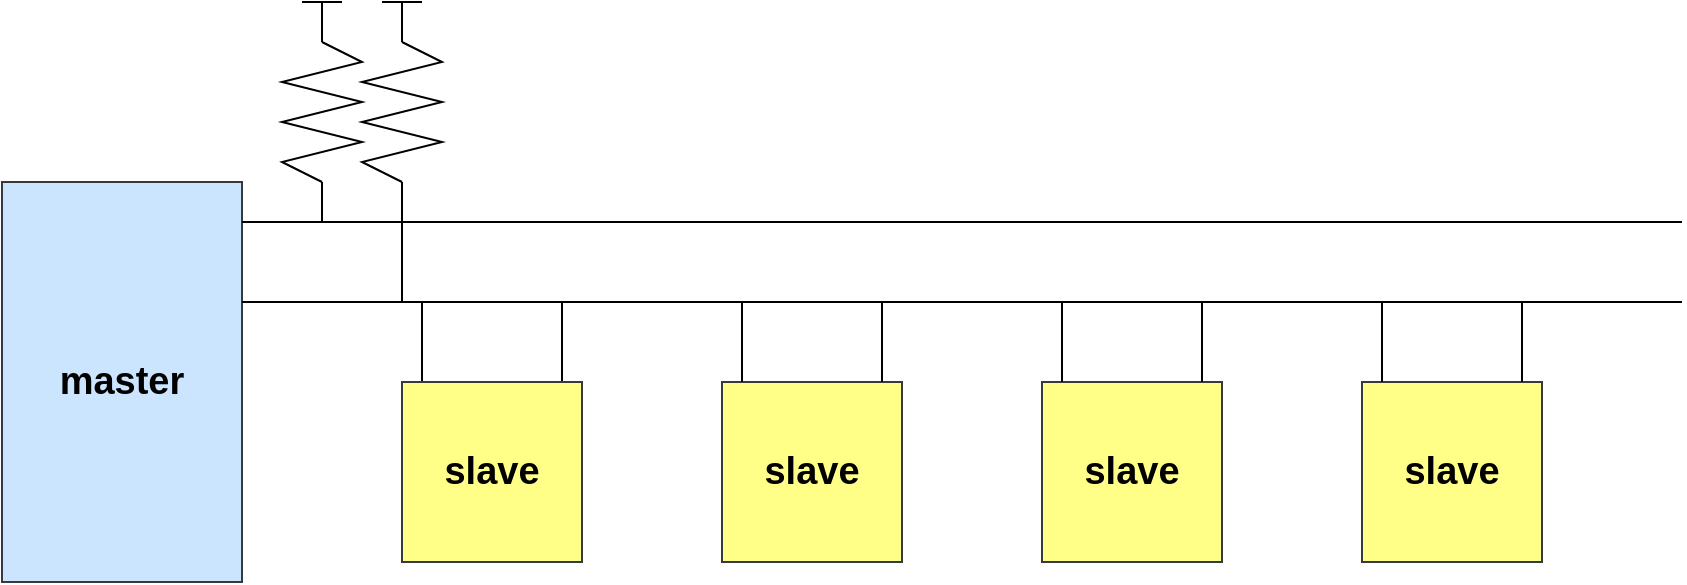 <mxfile version="26.2.15">
  <diagram name="페이지-1" id="JpDxuPcupZUE0C_uZybA">
    <mxGraphModel dx="1363" dy="1031" grid="1" gridSize="10" guides="1" tooltips="1" connect="1" arrows="1" fold="1" page="1" pageScale="1" pageWidth="1169" pageHeight="827" math="0" shadow="0">
      <root>
        <mxCell id="0" />
        <mxCell id="1" parent="0" />
        <mxCell id="MuzUKZ14kpq1M0nQAfaq-3" value="master" style="rounded=0;whiteSpace=wrap;html=1;fontSize=19;fontStyle=1;points=[[0,0,0,0,0],[0,0.25,0,0,0],[0,0.5,0,0,0],[0,0.75,0,0,0],[0,1,0,0,0],[0.25,0,0,0,0],[0.25,1,0,0,0],[0.5,0,0,0,0],[0.5,1,0,0,0],[0.75,0,0,0,0],[0.75,1,0,0,0],[1,0,0,0,0],[1,0.1,0,0,0],[1,0.3,0,0,0],[1,0.75,0,0,0],[1,1,0,0,0]];fillColor=#cce5ff;strokeColor=#36393d;" vertex="1" parent="1">
          <mxGeometry x="80" y="240" width="120" height="200" as="geometry" />
        </mxCell>
        <mxCell id="MuzUKZ14kpq1M0nQAfaq-6" value="slave" style="rounded=0;whiteSpace=wrap;html=1;fontSize=19;fontStyle=1;fillColor=#ffff88;strokeColor=#36393d;" vertex="1" parent="1">
          <mxGeometry x="440" y="340" width="90" height="90" as="geometry" />
        </mxCell>
        <mxCell id="MuzUKZ14kpq1M0nQAfaq-9" value="" style="endArrow=none;html=1;rounded=0;exitX=1;exitY=0.1;exitDx=0;exitDy=0;exitPerimeter=0;" edge="1" parent="1" source="MuzUKZ14kpq1M0nQAfaq-3">
          <mxGeometry width="50" height="50" relative="1" as="geometry">
            <mxPoint x="270" y="260" as="sourcePoint" />
            <mxPoint x="920" y="260" as="targetPoint" />
          </mxGeometry>
        </mxCell>
        <mxCell id="MuzUKZ14kpq1M0nQAfaq-10" value="" style="endArrow=none;html=1;rounded=0;exitX=1;exitY=0.3;exitDx=0;exitDy=0;exitPerimeter=0;" edge="1" parent="1" source="MuzUKZ14kpq1M0nQAfaq-3">
          <mxGeometry width="50" height="50" relative="1" as="geometry">
            <mxPoint x="210" y="270" as="sourcePoint" />
            <mxPoint x="920" y="300" as="targetPoint" />
          </mxGeometry>
        </mxCell>
        <mxCell id="MuzUKZ14kpq1M0nQAfaq-13" value="" style="endArrow=none;html=1;rounded=0;" edge="1" parent="1">
          <mxGeometry width="50" height="50" relative="1" as="geometry">
            <mxPoint x="240" y="260" as="sourcePoint" />
            <mxPoint x="240" y="240" as="targetPoint" />
          </mxGeometry>
        </mxCell>
        <mxCell id="MuzUKZ14kpq1M0nQAfaq-14" value="" style="endArrow=none;html=1;rounded=0;" edge="1" parent="1">
          <mxGeometry width="50" height="50" relative="1" as="geometry">
            <mxPoint x="280" y="300" as="sourcePoint" />
            <mxPoint x="280" y="240" as="targetPoint" />
          </mxGeometry>
        </mxCell>
        <mxCell id="MuzUKZ14kpq1M0nQAfaq-16" value="" style="edgeStyle=none;orthogonalLoop=1;jettySize=auto;html=1;rounded=0;endArrow=none;startFill=0;" edge="1" parent="1">
          <mxGeometry width="80" relative="1" as="geometry">
            <mxPoint x="240" y="170" as="sourcePoint" />
            <mxPoint x="240" y="240" as="targetPoint" />
            <Array as="points">
              <mxPoint x="260" y="180" />
              <mxPoint x="220" y="190" />
              <mxPoint x="260" y="200" />
              <mxPoint x="220" y="210" />
              <mxPoint x="260" y="220" />
              <mxPoint x="220" y="230" />
            </Array>
          </mxGeometry>
        </mxCell>
        <mxCell id="MuzUKZ14kpq1M0nQAfaq-17" value="" style="edgeStyle=none;orthogonalLoop=1;jettySize=auto;html=1;rounded=0;endArrow=none;startFill=0;" edge="1" parent="1">
          <mxGeometry width="80" relative="1" as="geometry">
            <mxPoint x="280" y="170" as="sourcePoint" />
            <mxPoint x="280" y="240" as="targetPoint" />
            <Array as="points">
              <mxPoint x="300" y="180" />
              <mxPoint x="260" y="190" />
              <mxPoint x="300" y="200" />
              <mxPoint x="260" y="210" />
              <mxPoint x="300" y="220" />
              <mxPoint x="260" y="230" />
            </Array>
          </mxGeometry>
        </mxCell>
        <mxCell id="MuzUKZ14kpq1M0nQAfaq-18" value="" style="endArrow=none;html=1;rounded=0;" edge="1" parent="1">
          <mxGeometry width="50" height="50" relative="1" as="geometry">
            <mxPoint x="240" y="170" as="sourcePoint" />
            <mxPoint x="240" y="150" as="targetPoint" />
          </mxGeometry>
        </mxCell>
        <mxCell id="MuzUKZ14kpq1M0nQAfaq-20" value="" style="endArrow=none;html=1;rounded=0;" edge="1" parent="1">
          <mxGeometry width="50" height="50" relative="1" as="geometry">
            <mxPoint x="280" y="170" as="sourcePoint" />
            <mxPoint x="280" y="150" as="targetPoint" />
          </mxGeometry>
        </mxCell>
        <mxCell id="MuzUKZ14kpq1M0nQAfaq-21" value="" style="endArrow=none;html=1;rounded=0;" edge="1" parent="1">
          <mxGeometry width="50" height="50" relative="1" as="geometry">
            <mxPoint x="230" y="150" as="sourcePoint" />
            <mxPoint x="250" y="150" as="targetPoint" />
          </mxGeometry>
        </mxCell>
        <mxCell id="MuzUKZ14kpq1M0nQAfaq-22" value="" style="endArrow=none;html=1;rounded=0;" edge="1" parent="1">
          <mxGeometry width="50" height="50" relative="1" as="geometry">
            <mxPoint x="270" y="150" as="sourcePoint" />
            <mxPoint x="290" y="150" as="targetPoint" />
          </mxGeometry>
        </mxCell>
        <mxCell id="MuzUKZ14kpq1M0nQAfaq-23" value="" style="endArrow=none;html=1;rounded=0;" edge="1" parent="1">
          <mxGeometry width="50" height="50" relative="1" as="geometry">
            <mxPoint x="290" y="340" as="sourcePoint" />
            <mxPoint x="290" y="300" as="targetPoint" />
          </mxGeometry>
        </mxCell>
        <mxCell id="MuzUKZ14kpq1M0nQAfaq-24" value="" style="endArrow=none;html=1;rounded=0;" edge="1" parent="1">
          <mxGeometry width="50" height="50" relative="1" as="geometry">
            <mxPoint x="360" y="340" as="sourcePoint" />
            <mxPoint x="360" y="300" as="targetPoint" />
          </mxGeometry>
        </mxCell>
        <mxCell id="MuzUKZ14kpq1M0nQAfaq-25" value="" style="endArrow=none;html=1;rounded=0;" edge="1" parent="1">
          <mxGeometry width="50" height="50" relative="1" as="geometry">
            <mxPoint x="520" y="340" as="sourcePoint" />
            <mxPoint x="520" y="300" as="targetPoint" />
          </mxGeometry>
        </mxCell>
        <mxCell id="MuzUKZ14kpq1M0nQAfaq-26" value="" style="endArrow=none;html=1;rounded=0;" edge="1" parent="1">
          <mxGeometry width="50" height="50" relative="1" as="geometry">
            <mxPoint x="450" y="340" as="sourcePoint" />
            <mxPoint x="450" y="300" as="targetPoint" />
          </mxGeometry>
        </mxCell>
        <mxCell id="MuzUKZ14kpq1M0nQAfaq-27" value="slave" style="rounded=0;whiteSpace=wrap;html=1;fontSize=19;fontStyle=1;fillColor=#ffff88;strokeColor=#36393d;" vertex="1" parent="1">
          <mxGeometry x="280" y="340" width="90" height="90" as="geometry" />
        </mxCell>
        <mxCell id="MuzUKZ14kpq1M0nQAfaq-28" value="slave" style="rounded=0;whiteSpace=wrap;html=1;fontSize=19;fontStyle=1;fillColor=#ffff88;strokeColor=#36393d;" vertex="1" parent="1">
          <mxGeometry x="760" y="340" width="90" height="90" as="geometry" />
        </mxCell>
        <mxCell id="MuzUKZ14kpq1M0nQAfaq-29" value="slave" style="rounded=0;whiteSpace=wrap;html=1;fontSize=19;fontStyle=1;fillColor=#ffff88;strokeColor=#36393d;" vertex="1" parent="1">
          <mxGeometry x="600" y="340" width="90" height="90" as="geometry" />
        </mxCell>
        <mxCell id="MuzUKZ14kpq1M0nQAfaq-30" value="" style="endArrow=none;html=1;rounded=0;" edge="1" parent="1">
          <mxGeometry width="50" height="50" relative="1" as="geometry">
            <mxPoint x="680" y="340" as="sourcePoint" />
            <mxPoint x="680" y="300" as="targetPoint" />
          </mxGeometry>
        </mxCell>
        <mxCell id="MuzUKZ14kpq1M0nQAfaq-31" value="" style="endArrow=none;html=1;rounded=0;" edge="1" parent="1">
          <mxGeometry width="50" height="50" relative="1" as="geometry">
            <mxPoint x="610" y="340" as="sourcePoint" />
            <mxPoint x="610" y="300" as="targetPoint" />
          </mxGeometry>
        </mxCell>
        <mxCell id="MuzUKZ14kpq1M0nQAfaq-32" value="" style="endArrow=none;html=1;rounded=0;" edge="1" parent="1">
          <mxGeometry width="50" height="50" relative="1" as="geometry">
            <mxPoint x="840" y="340" as="sourcePoint" />
            <mxPoint x="840" y="300" as="targetPoint" />
          </mxGeometry>
        </mxCell>
        <mxCell id="MuzUKZ14kpq1M0nQAfaq-33" value="" style="endArrow=none;html=1;rounded=0;" edge="1" parent="1">
          <mxGeometry width="50" height="50" relative="1" as="geometry">
            <mxPoint x="770" y="340" as="sourcePoint" />
            <mxPoint x="770" y="300" as="targetPoint" />
          </mxGeometry>
        </mxCell>
      </root>
    </mxGraphModel>
  </diagram>
</mxfile>
